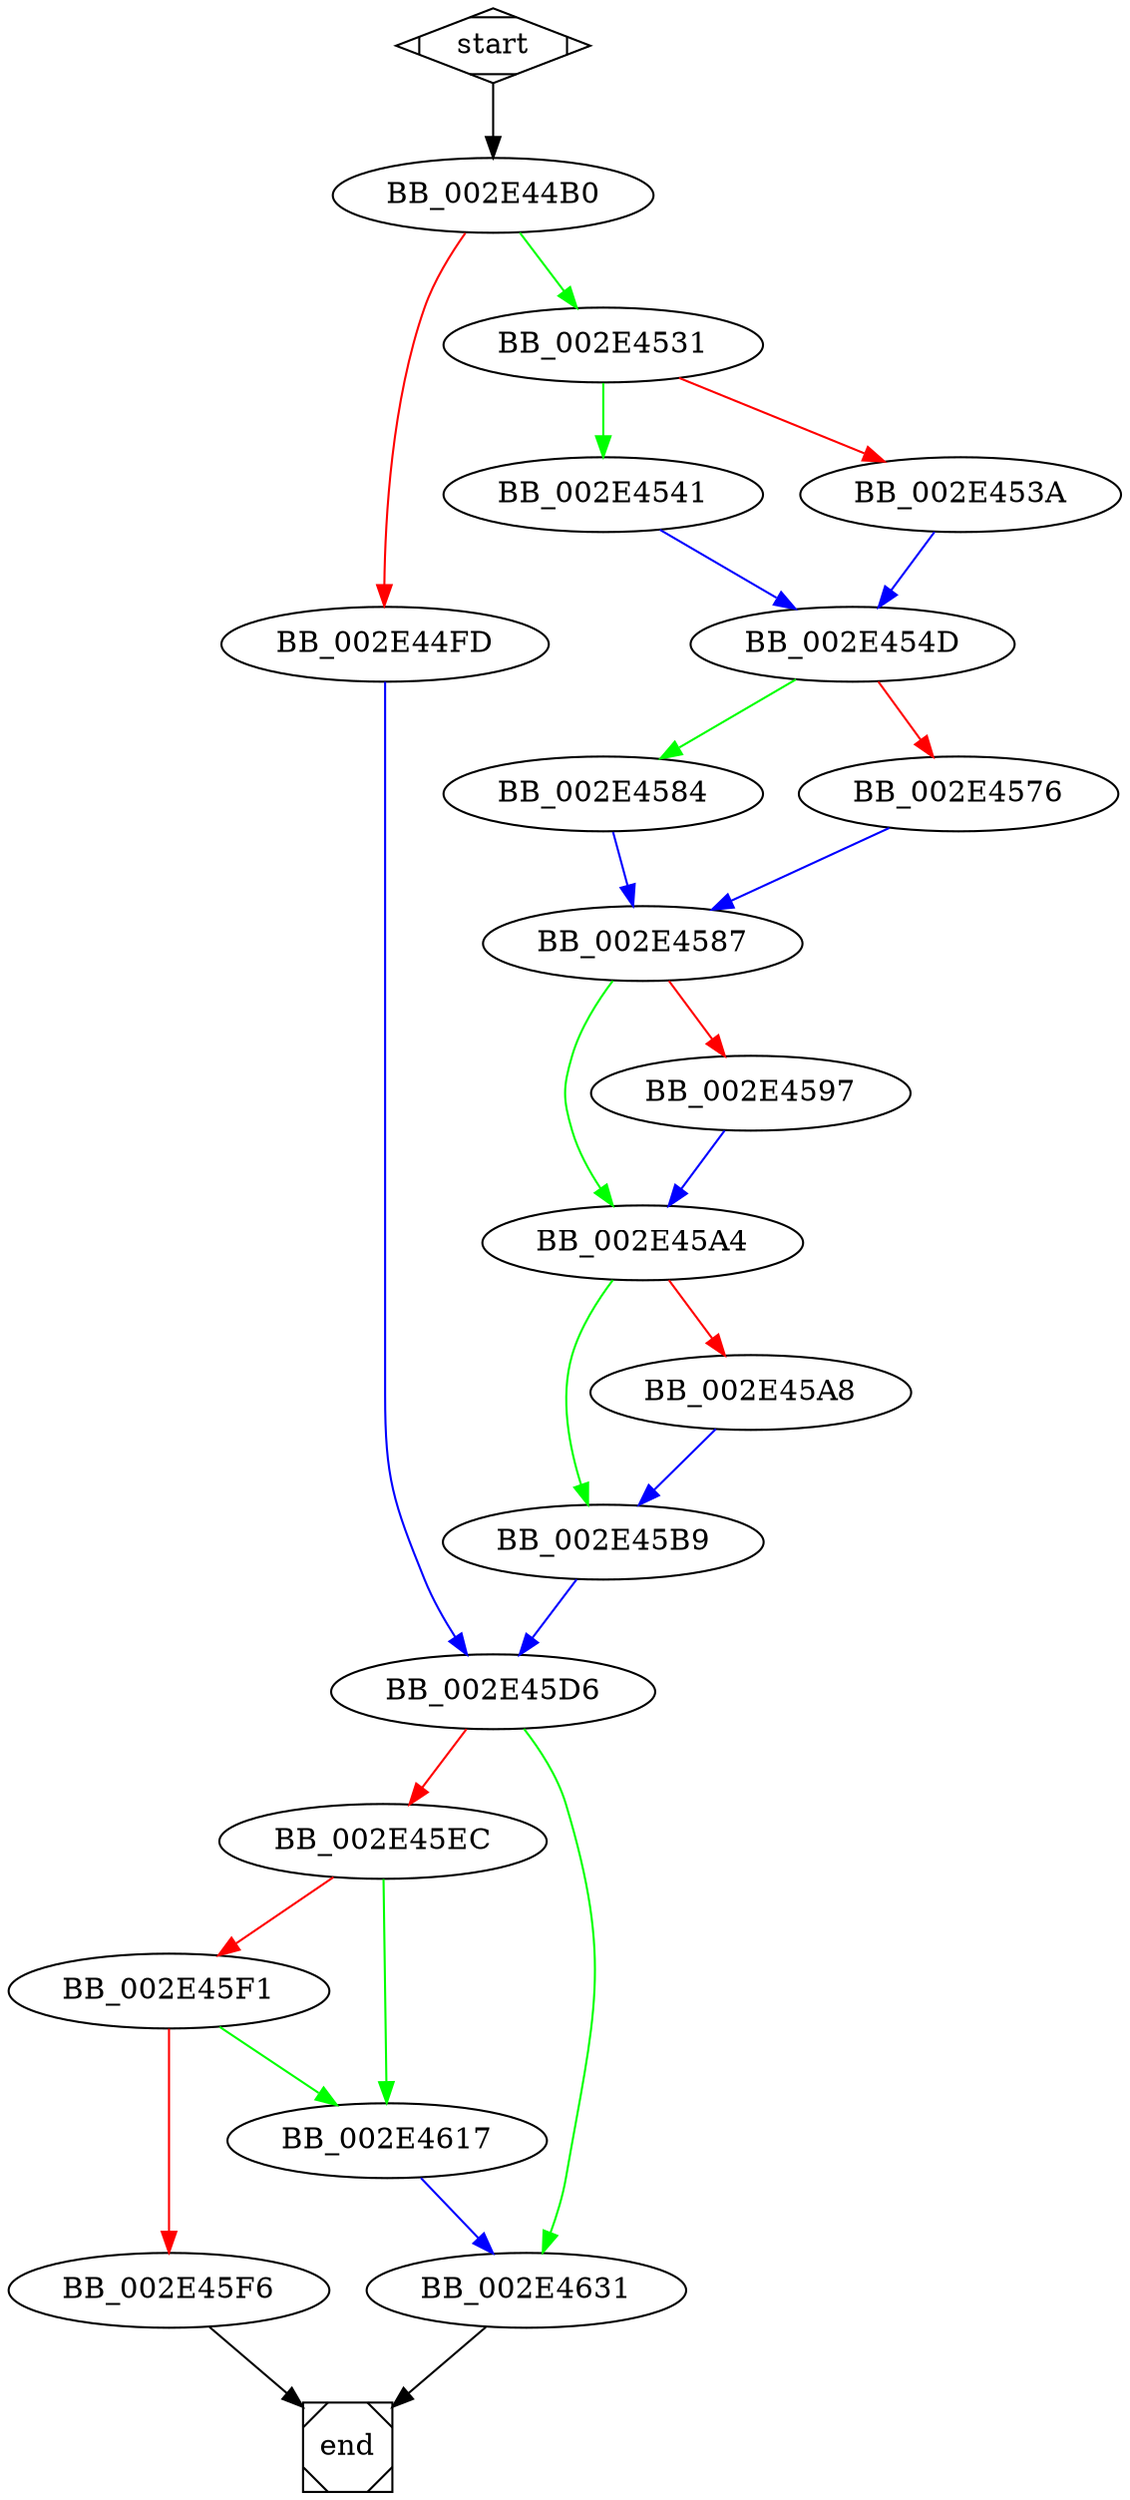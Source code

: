 digraph G {
  start -> BB_002E44B0;

  BB_002E44B0 -> BB_002E44FD [color=red];
  BB_002E44B0 -> BB_002E4531 [color=green];
  
  BB_002E44FD -> BB_002E45D6 [color=blue];
  
  BB_002E4531 -> BB_002E453A [color=red];
  BB_002E4531 -> BB_002E4541 [color=green];
  
  BB_002E453A -> BB_002E454D [color=blue];
  
  BB_002E4541 -> BB_002E454D [color=blue];
  
  BB_002E454D -> BB_002E4576 [color=red];
  BB_002E454D -> BB_002E4584 [color=green];
  
  BB_002E4576 -> BB_002E4587 [color=blue];
  
  BB_002E4584 -> BB_002E4587 [color=blue];
  
  BB_002E4587 -> BB_002E4597 [color=red];
  BB_002E4587 -> BB_002E45A4 [color=green];
  
  BB_002E4597 -> BB_002E45A4 [color=blue];
  
  BB_002E45A4 -> BB_002E45A8 [color=red];
  BB_002E45A4 -> BB_002E45B9 [color=green];
  
  BB_002E45A8 -> BB_002E45B9 [color=blue];
  
  BB_002E45B9 -> BB_002E45D6 [color=blue];
  
  BB_002E45D6 -> BB_002E45EC [color=red];
  BB_002E45D6 -> BB_002E4631 [color=green];
  
  BB_002E45EC -> BB_002E45F1 [color=red];
  BB_002E45EC -> BB_002E4617 [color=green];
  
  BB_002E45F1 -> BB_002E45F6 [color=red];
  BB_002E45F1 -> BB_002E4617 [color=green];
  
  BB_002E45F6 -> end;
  
  BB_002E4617 -> BB_002E4631 [color=blue];
  
  BB_002E4631 -> end;

  start [shape=Mdiamond];
  end [shape=Msquare];
}
